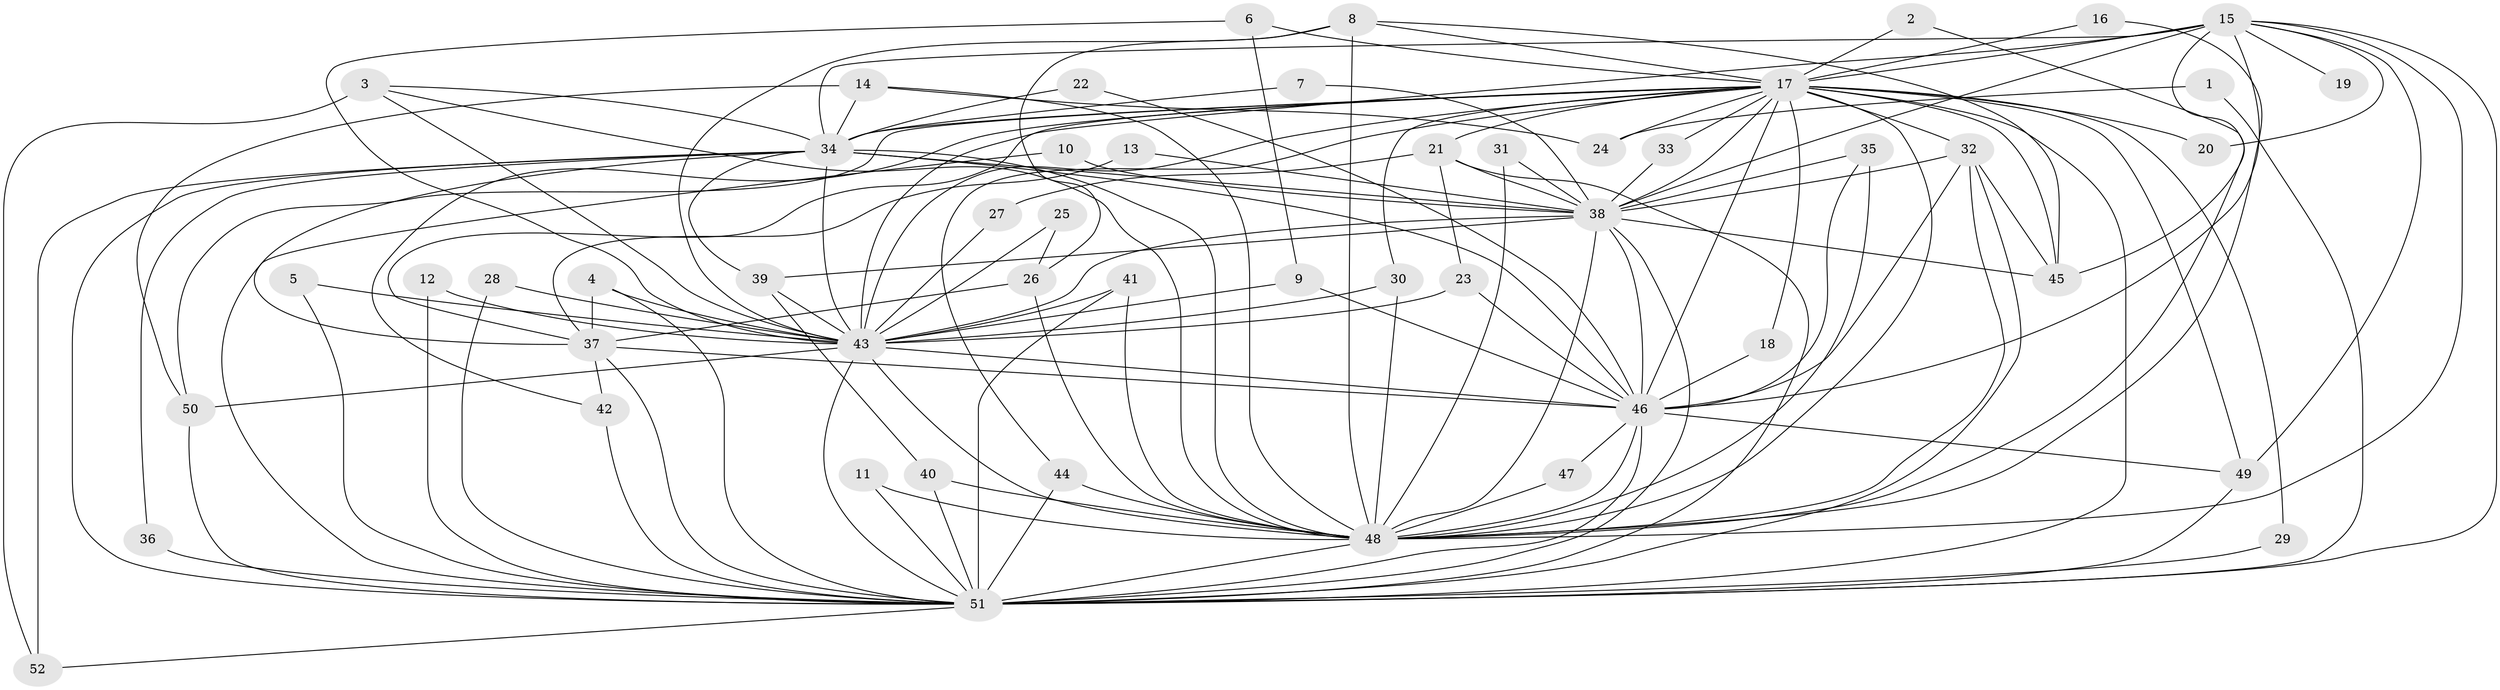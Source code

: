 // original degree distribution, {25: 0.009615384615384616, 19: 0.019230769230769232, 15: 0.009615384615384616, 38: 0.009615384615384616, 18: 0.009615384615384616, 24: 0.009615384615384616, 17: 0.009615384615384616, 21: 0.019230769230769232, 4: 0.0673076923076923, 5: 0.028846153846153848, 3: 0.23076923076923078, 2: 0.5480769230769231, 6: 0.019230769230769232, 8: 0.009615384615384616}
// Generated by graph-tools (version 1.1) at 2025/49/03/09/25 03:49:38]
// undirected, 52 vertices, 142 edges
graph export_dot {
graph [start="1"]
  node [color=gray90,style=filled];
  1;
  2;
  3;
  4;
  5;
  6;
  7;
  8;
  9;
  10;
  11;
  12;
  13;
  14;
  15;
  16;
  17;
  18;
  19;
  20;
  21;
  22;
  23;
  24;
  25;
  26;
  27;
  28;
  29;
  30;
  31;
  32;
  33;
  34;
  35;
  36;
  37;
  38;
  39;
  40;
  41;
  42;
  43;
  44;
  45;
  46;
  47;
  48;
  49;
  50;
  51;
  52;
  1 -- 24 [weight=1.0];
  1 -- 51 [weight=1.0];
  2 -- 17 [weight=1.0];
  2 -- 48 [weight=1.0];
  3 -- 34 [weight=1.0];
  3 -- 43 [weight=1.0];
  3 -- 48 [weight=1.0];
  3 -- 52 [weight=1.0];
  4 -- 37 [weight=1.0];
  4 -- 43 [weight=1.0];
  4 -- 51 [weight=1.0];
  5 -- 43 [weight=1.0];
  5 -- 51 [weight=1.0];
  6 -- 9 [weight=1.0];
  6 -- 17 [weight=1.0];
  6 -- 43 [weight=1.0];
  7 -- 34 [weight=1.0];
  7 -- 38 [weight=1.0];
  8 -- 17 [weight=1.0];
  8 -- 26 [weight=1.0];
  8 -- 43 [weight=1.0];
  8 -- 45 [weight=1.0];
  8 -- 48 [weight=2.0];
  9 -- 43 [weight=1.0];
  9 -- 46 [weight=1.0];
  10 -- 38 [weight=1.0];
  10 -- 51 [weight=1.0];
  11 -- 48 [weight=1.0];
  11 -- 51 [weight=1.0];
  12 -- 43 [weight=1.0];
  12 -- 51 [weight=1.0];
  13 -- 37 [weight=1.0];
  13 -- 38 [weight=1.0];
  14 -- 24 [weight=1.0];
  14 -- 34 [weight=1.0];
  14 -- 48 [weight=1.0];
  14 -- 50 [weight=1.0];
  15 -- 17 [weight=3.0];
  15 -- 19 [weight=1.0];
  15 -- 20 [weight=1.0];
  15 -- 34 [weight=1.0];
  15 -- 38 [weight=1.0];
  15 -- 43 [weight=1.0];
  15 -- 45 [weight=1.0];
  15 -- 46 [weight=1.0];
  15 -- 48 [weight=2.0];
  15 -- 49 [weight=1.0];
  15 -- 51 [weight=1.0];
  16 -- 17 [weight=1.0];
  16 -- 48 [weight=1.0];
  17 -- 18 [weight=1.0];
  17 -- 20 [weight=1.0];
  17 -- 21 [weight=1.0];
  17 -- 24 [weight=1.0];
  17 -- 29 [weight=1.0];
  17 -- 30 [weight=1.0];
  17 -- 32 [weight=1.0];
  17 -- 33 [weight=2.0];
  17 -- 34 [weight=2.0];
  17 -- 37 [weight=1.0];
  17 -- 38 [weight=2.0];
  17 -- 42 [weight=1.0];
  17 -- 43 [weight=2.0];
  17 -- 44 [weight=1.0];
  17 -- 45 [weight=1.0];
  17 -- 46 [weight=2.0];
  17 -- 48 [weight=4.0];
  17 -- 49 [weight=1.0];
  17 -- 50 [weight=1.0];
  17 -- 51 [weight=3.0];
  18 -- 46 [weight=1.0];
  21 -- 23 [weight=1.0];
  21 -- 27 [weight=1.0];
  21 -- 38 [weight=1.0];
  21 -- 51 [weight=1.0];
  22 -- 34 [weight=1.0];
  22 -- 46 [weight=1.0];
  23 -- 43 [weight=1.0];
  23 -- 46 [weight=1.0];
  25 -- 26 [weight=1.0];
  25 -- 43 [weight=1.0];
  26 -- 37 [weight=1.0];
  26 -- 48 [weight=1.0];
  27 -- 43 [weight=1.0];
  28 -- 43 [weight=1.0];
  28 -- 51 [weight=1.0];
  29 -- 51 [weight=1.0];
  30 -- 43 [weight=1.0];
  30 -- 48 [weight=1.0];
  31 -- 38 [weight=1.0];
  31 -- 48 [weight=1.0];
  32 -- 38 [weight=1.0];
  32 -- 45 [weight=1.0];
  32 -- 46 [weight=1.0];
  32 -- 48 [weight=1.0];
  32 -- 51 [weight=1.0];
  33 -- 38 [weight=1.0];
  34 -- 36 [weight=1.0];
  34 -- 37 [weight=2.0];
  34 -- 38 [weight=1.0];
  34 -- 39 [weight=1.0];
  34 -- 43 [weight=1.0];
  34 -- 46 [weight=2.0];
  34 -- 48 [weight=3.0];
  34 -- 51 [weight=1.0];
  34 -- 52 [weight=1.0];
  35 -- 38 [weight=1.0];
  35 -- 46 [weight=1.0];
  35 -- 48 [weight=1.0];
  36 -- 51 [weight=1.0];
  37 -- 42 [weight=1.0];
  37 -- 46 [weight=1.0];
  37 -- 51 [weight=1.0];
  38 -- 39 [weight=2.0];
  38 -- 43 [weight=1.0];
  38 -- 45 [weight=1.0];
  38 -- 46 [weight=1.0];
  38 -- 48 [weight=2.0];
  38 -- 51 [weight=2.0];
  39 -- 40 [weight=1.0];
  39 -- 43 [weight=1.0];
  40 -- 48 [weight=1.0];
  40 -- 51 [weight=1.0];
  41 -- 43 [weight=1.0];
  41 -- 48 [weight=1.0];
  41 -- 51 [weight=3.0];
  42 -- 51 [weight=2.0];
  43 -- 46 [weight=1.0];
  43 -- 48 [weight=3.0];
  43 -- 50 [weight=1.0];
  43 -- 51 [weight=2.0];
  44 -- 48 [weight=1.0];
  44 -- 51 [weight=2.0];
  46 -- 47 [weight=1.0];
  46 -- 48 [weight=2.0];
  46 -- 49 [weight=1.0];
  46 -- 51 [weight=2.0];
  47 -- 48 [weight=1.0];
  48 -- 51 [weight=2.0];
  49 -- 51 [weight=1.0];
  50 -- 51 [weight=1.0];
  51 -- 52 [weight=1.0];
}
